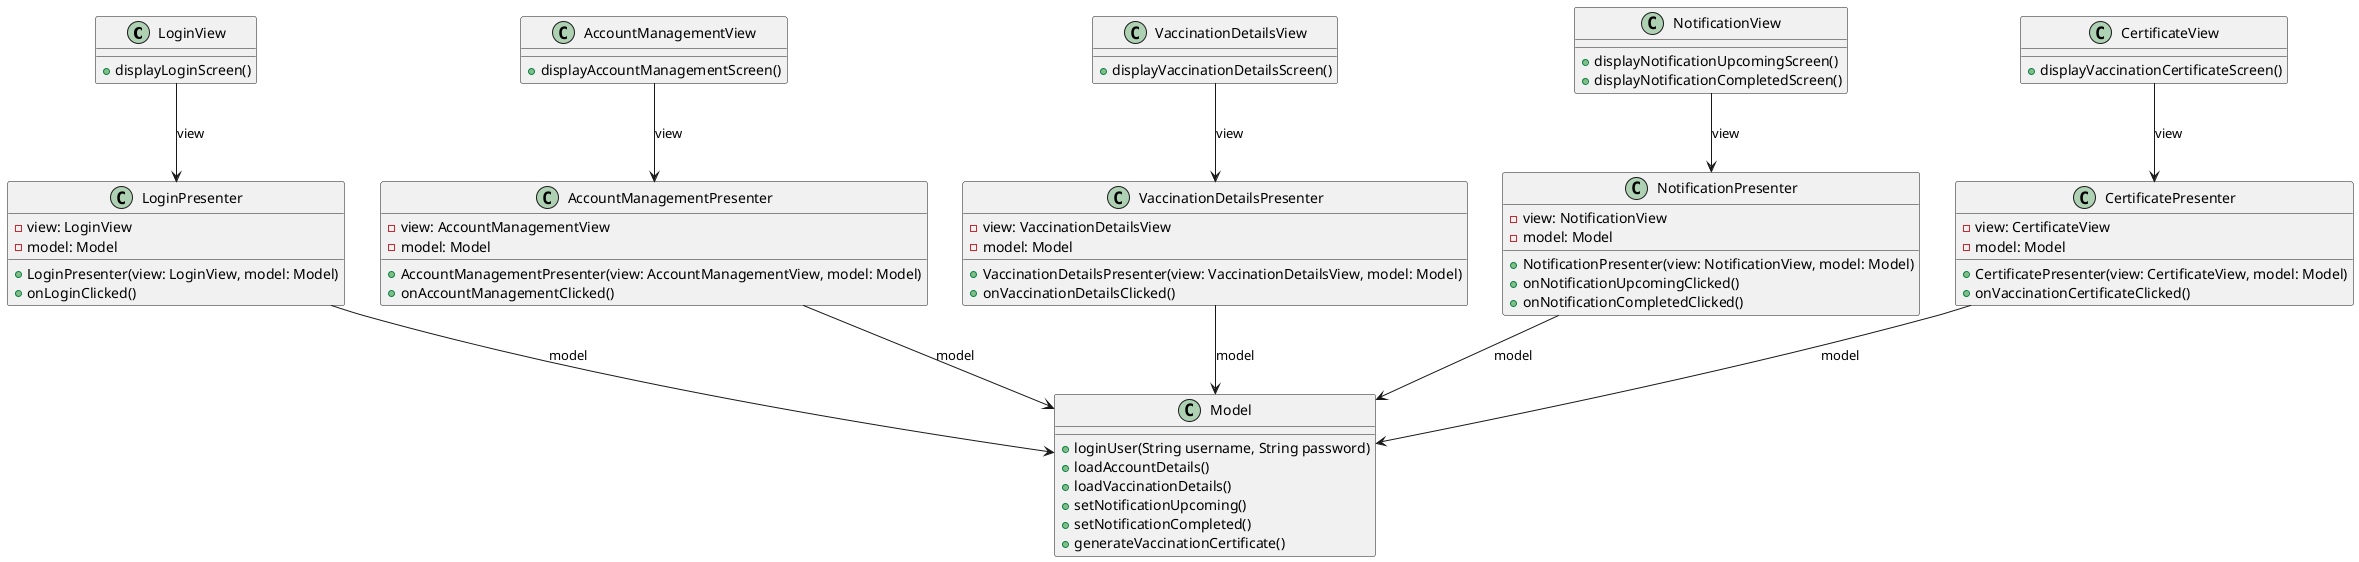 @startuml EVAX_MVP_Architecture_NoInterfaces

!define ICONURL https://www.plantuml.com/gsoc-sv-2022-icons
!define ICON(size) <img:ICONURL/size>

!define USER actor ICON(16x16)

class LoginView {
  +displayLoginScreen()
}

class AccountManagementView {
  +displayAccountManagementScreen()
}

class VaccinationDetailsView {
  +displayVaccinationDetailsScreen()
}

class NotificationView {
  +displayNotificationUpcomingScreen()
  +displayNotificationCompletedScreen()
}

class CertificateView {
  +displayVaccinationCertificateScreen()
}

class LoginPresenter {
  - view: LoginView
  - model: Model

  +LoginPresenter(view: LoginView, model: Model)
  +onLoginClicked()
}

class AccountManagementPresenter {
  - view: AccountManagementView
  - model: Model

  +AccountManagementPresenter(view: AccountManagementView, model: Model)
  +onAccountManagementClicked()
}

class VaccinationDetailsPresenter {
  - view: VaccinationDetailsView
  - model: Model

  +VaccinationDetailsPresenter(view: VaccinationDetailsView, model: Model)
  +onVaccinationDetailsClicked()
}

class NotificationPresenter {
  - view: NotificationView
  - model: Model

  +NotificationPresenter(view: NotificationView, model: Model)
  +onNotificationUpcomingClicked()
  +onNotificationCompletedClicked()
}

class CertificatePresenter {
  - view: CertificateView
  - model: Model

  +CertificatePresenter(view: CertificateView, model: Model)
  +onVaccinationCertificateClicked()
}

class Model {
  +loginUser(String username, String password)
  +loadAccountDetails()
  +loadVaccinationDetails()
  +setNotificationUpcoming()
  +setNotificationCompleted()
  +generateVaccinationCertificate()
}

LoginView --> LoginPresenter : view
AccountManagementView --> AccountManagementPresenter : view
VaccinationDetailsView --> VaccinationDetailsPresenter : view
NotificationView --> NotificationPresenter : view
CertificateView --> CertificatePresenter : view

LoginPresenter --> Model : model
AccountManagementPresenter --> Model : model
VaccinationDetailsPresenter --> Model : model
NotificationPresenter --> Model : model
CertificatePresenter --> Model : model

@enduml
